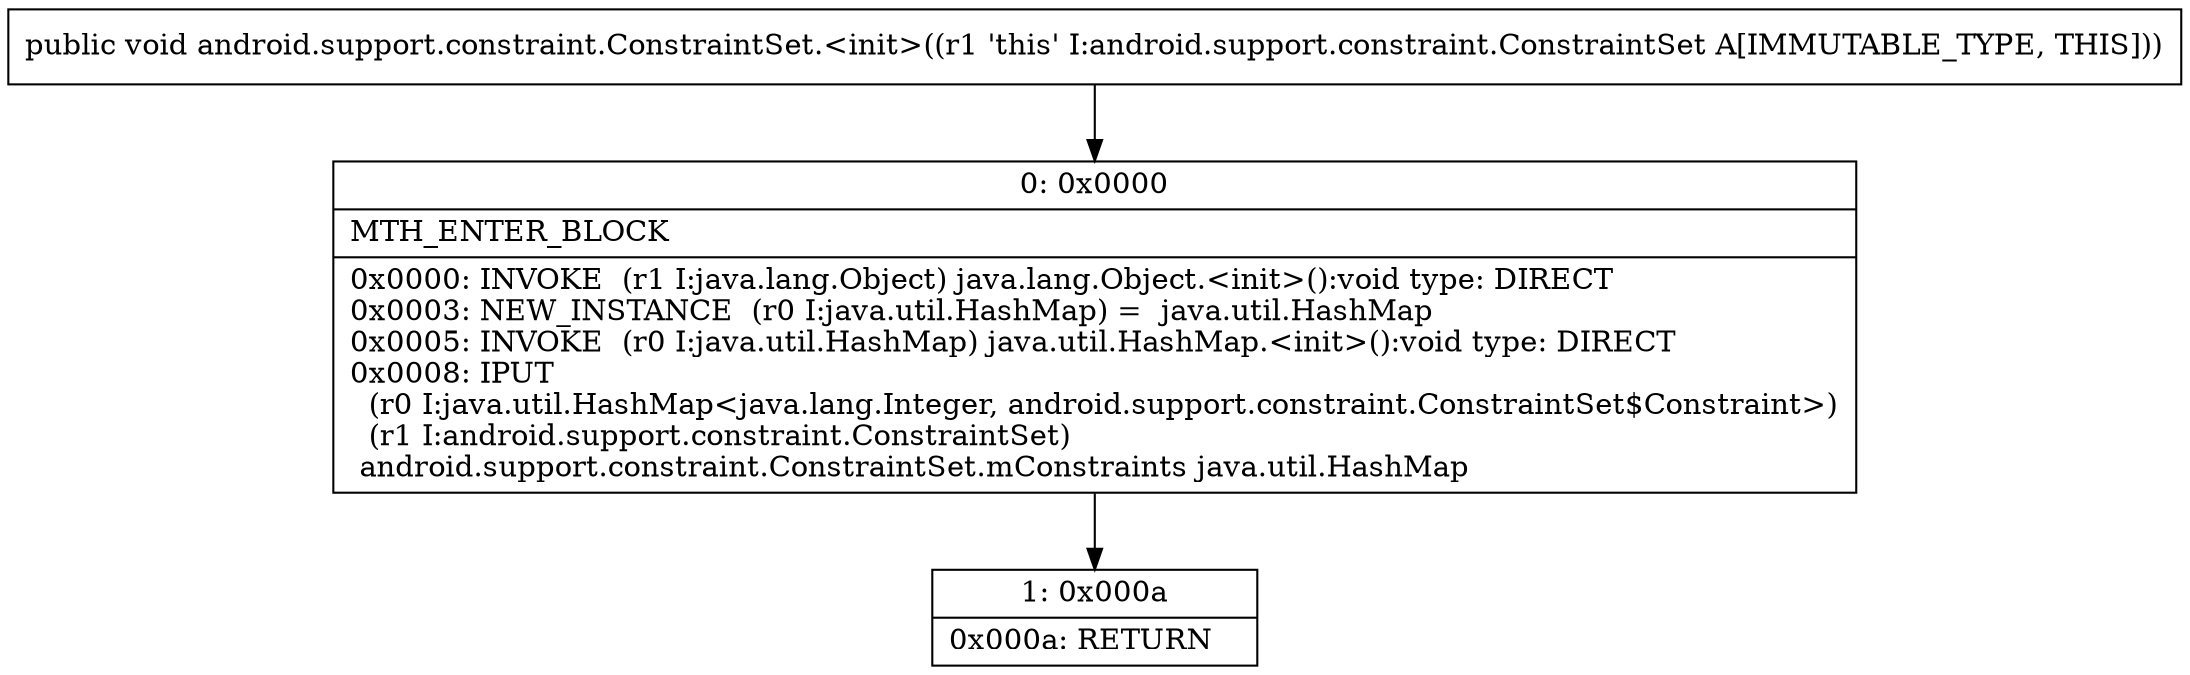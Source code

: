digraph "CFG forandroid.support.constraint.ConstraintSet.\<init\>()V" {
Node_0 [shape=record,label="{0\:\ 0x0000|MTH_ENTER_BLOCK\l|0x0000: INVOKE  (r1 I:java.lang.Object) java.lang.Object.\<init\>():void type: DIRECT \l0x0003: NEW_INSTANCE  (r0 I:java.util.HashMap) =  java.util.HashMap \l0x0005: INVOKE  (r0 I:java.util.HashMap) java.util.HashMap.\<init\>():void type: DIRECT \l0x0008: IPUT  \l  (r0 I:java.util.HashMap\<java.lang.Integer, android.support.constraint.ConstraintSet$Constraint\>)\l  (r1 I:android.support.constraint.ConstraintSet)\l android.support.constraint.ConstraintSet.mConstraints java.util.HashMap \l}"];
Node_1 [shape=record,label="{1\:\ 0x000a|0x000a: RETURN   \l}"];
MethodNode[shape=record,label="{public void android.support.constraint.ConstraintSet.\<init\>((r1 'this' I:android.support.constraint.ConstraintSet A[IMMUTABLE_TYPE, THIS])) }"];
MethodNode -> Node_0;
Node_0 -> Node_1;
}

